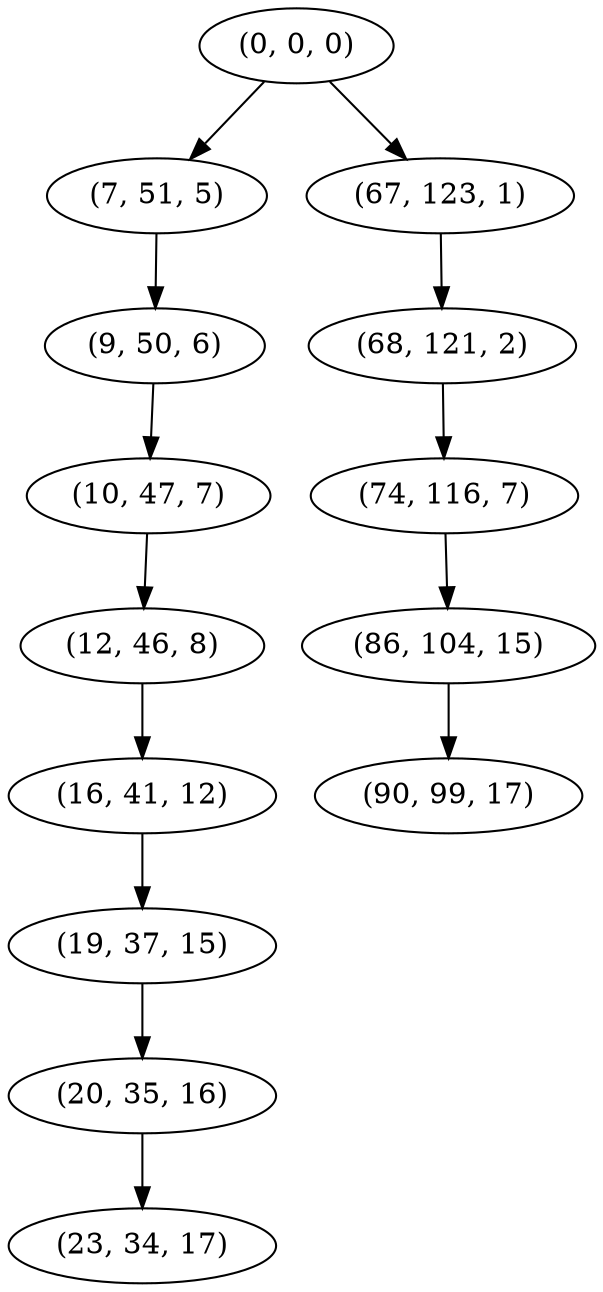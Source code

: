 digraph tree {
    "(0, 0, 0)";
    "(7, 51, 5)";
    "(9, 50, 6)";
    "(10, 47, 7)";
    "(12, 46, 8)";
    "(16, 41, 12)";
    "(19, 37, 15)";
    "(20, 35, 16)";
    "(23, 34, 17)";
    "(67, 123, 1)";
    "(68, 121, 2)";
    "(74, 116, 7)";
    "(86, 104, 15)";
    "(90, 99, 17)";
    "(0, 0, 0)" -> "(7, 51, 5)";
    "(0, 0, 0)" -> "(67, 123, 1)";
    "(7, 51, 5)" -> "(9, 50, 6)";
    "(9, 50, 6)" -> "(10, 47, 7)";
    "(10, 47, 7)" -> "(12, 46, 8)";
    "(12, 46, 8)" -> "(16, 41, 12)";
    "(16, 41, 12)" -> "(19, 37, 15)";
    "(19, 37, 15)" -> "(20, 35, 16)";
    "(20, 35, 16)" -> "(23, 34, 17)";
    "(67, 123, 1)" -> "(68, 121, 2)";
    "(68, 121, 2)" -> "(74, 116, 7)";
    "(74, 116, 7)" -> "(86, 104, 15)";
    "(86, 104, 15)" -> "(90, 99, 17)";
}

